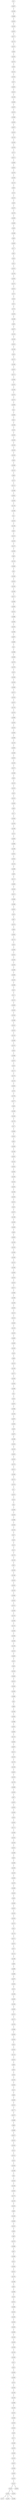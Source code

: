 graph GR{
id_0;
id_1;
id_2;
id_3;
id_4;
id_5;
id_6;
id_7;
id_8;
id_9;
id_10;
id_11;
id_12;
id_13;
id_14;
id_15;
id_16;
id_17;
id_18;
id_19;
id_20;
id_21;
id_22;
id_23;
id_24;
id_25;
id_26;
id_27;
id_28;
id_29;
id_30;
id_31;
id_32;
id_33;
id_34;
id_35;
id_36;
id_37;
id_38;
id_39;
id_40;
id_41;
id_42;
id_43;
id_44;
id_45;
id_46;
id_47;
id_48;
id_49;
id_50;
id_51;
id_52;
id_53;
id_54;
id_55;
id_56;
id_57;
id_58;
id_59;
id_60;
id_61;
id_62;
id_63;
id_64;
id_65;
id_66;
id_67;
id_68;
id_69;
id_70;
id_71;
id_72;
id_73;
id_74;
id_75;
id_76;
id_77;
id_78;
id_79;
id_80;
id_81;
id_82;
id_83;
id_84;
id_85;
id_86;
id_87;
id_88;
id_89;
id_90;
id_91;
id_92;
id_93;
id_94;
id_95;
id_96;
id_97;
id_98;
id_99;
id_100;
id_101;
id_102;
id_103;
id_104;
id_105;
id_106;
id_107;
id_108;
id_109;
id_110;
id_111;
id_112;
id_113;
id_114;
id_115;
id_116;
id_117;
id_118;
id_119;
id_120;
id_121;
id_122;
id_123;
id_124;
id_125;
id_126;
id_127;
id_128;
id_129;
id_130;
id_131;
id_132;
id_133;
id_134;
id_135;
id_136;
id_137;
id_138;
id_139;
id_140;
id_141;
id_142;
id_143;
id_144;
id_145;
id_146;
id_147;
id_148;
id_149;
id_150;
id_151;
id_152;
id_153;
id_154;
id_155;
id_156;
id_157;
id_158;
id_159;
id_160;
id_161;
id_162;
id_163;
id_164;
id_165;
id_166;
id_167;
id_168;
id_169;
id_170;
id_171;
id_172;
id_173;
id_174;
id_175;
id_176;
id_177;
id_178;
id_179;
id_180;
id_181;
id_182;
id_183;
id_184;
id_185;
id_186;
id_187;
id_188;
id_189;
id_190;
id_191;
id_192;
id_193;
id_194;
id_195;
id_196;
id_197;
id_198;
id_199;
id_200;
id_201;
id_202;
id_203;
id_204;
id_205;
id_206;
id_207;
id_208;
id_209;
id_210;
id_211;
id_212;
id_213;
id_214;
id_215;
id_216;
id_217;
id_218;
id_219;
id_220;
id_221;
id_222;
id_223;
id_224;
id_225;
id_226;
id_227;
id_228;
id_229;
id_230;
id_231;
id_232;
id_233;
id_234;
id_235;
id_236;
id_237;
id_238;
id_239;
id_240;
id_241;
id_242;
id_243;
id_244;
id_245;
id_246;
id_247;
id_248;
id_249;
id_250;
id_251;
id_252;
id_253;
id_254;
id_255;
id_256;
id_257;
id_258;
id_259;
id_260;
id_261;
id_262;
id_263;
id_264;
id_265;
id_266;
id_267;
id_268;
id_269;
id_270;
id_271;
id_272;
id_273;
id_274;
id_275;
id_276;
id_277;
id_278;
id_279;
id_280;
id_281;
id_282;
id_283;
id_284;
id_285;
id_286;
id_287;
id_288;
id_289;
id_290;
id_291;
id_292;
id_293;
id_294;
id_295;
id_296;
id_297;
id_298;
id_299;
id_300;
id_301;
id_302;
id_303;
id_304;
id_305;
id_306;
id_307;
id_308;
id_309;
id_310;
id_311;
id_312;
id_313;
id_314;
id_315;
id_316;
id_317;
id_318;
id_319;
id_320;
id_321;
id_322;
id_323;
id_324;
id_325;
id_326;
id_327;
id_328;
id_329;
id_330;
id_331;
id_332;
id_333;
id_334;
id_335;
id_336;
id_337;
id_338;
id_339;
id_340;
id_341;
id_342;
id_343;
id_344;
id_345;
id_346;
id_347;
id_348;
id_349;
id_350;
id_351;
id_352;
id_353;
id_354;
id_355;
id_356;
id_357;
id_358;
id_359;
id_360;
id_361;
id_362;
id_363;
id_364;
id_365;
id_366;
id_367;
id_368;
id_369;
id_370;
id_371;
id_372;
id_373;
id_374;
id_375;
id_376;
id_377;
id_378;
id_379;
id_380;
id_381;
id_382;
id_383;
id_384;
id_385;
id_386;
id_387;
id_388;
id_389;
id_390;
id_391;
id_392;
id_393;
id_394;
id_395;
id_396;
id_397;
id_398;
id_399;
id_400;
id_401;
id_402;
id_403;
id_404;
id_405;
id_406;
id_407;
id_408;
id_409;
id_410;
id_411;
id_412;
id_413;
id_414;
id_415;
id_416;
id_417;
id_418;
id_419;
id_420;
id_421;
id_422;
id_423;
id_424;
id_425;
id_426;
id_427;
id_428;
id_429;
id_430;
id_431;
id_432;
id_433;
id_434;
id_435;
id_436;
id_437;
id_438;
id_439;
id_440;
id_441;
id_442;
id_443;
id_444;
id_445;
id_446;
id_447;
id_448;
id_449;
id_450;
id_451;
id_452;
id_453;
id_454;
id_455;
id_456;
id_457;
id_458;
id_459;
id_460;
id_461;
id_462;
id_463;
id_464;
id_465;
id_466;
id_467;
id_468;
id_469;
id_470;
id_471;
id_472;
id_473;
id_474;
id_475;
id_476;
id_477;
id_478;
id_479;
id_480;
id_481;
id_482;
id_483;
id_484;
id_485;
id_486;
id_487;
id_488;
id_489;
id_490;
id_491;
id_492;
id_493;
id_494;
id_495;
id_496;
id_497;
id_498;
id_499;
id_1--id_497[label=1];
id_497--id_169[label=1];
id_169--id_490[label=1];
id_490--id_453[label=1];
id_453--id_103[label=1];
id_103--id_397[label=1];
id_397--id_277[label=1];
id_277--id_173[label=1];
id_173--id_107[label=1];
id_107--id_48[label=1];
id_48--id_333[label=1];
id_333--id_373[label=1];
id_373--id_36[label=1];
id_36--id_122[label=1];
id_122--id_332[label=1];
id_332--id_57[label=1];
id_57--id_491[label=1];
id_491--id_412[label=1];
id_412--id_129[label=1];
id_129--id_456[label=1];
id_456--id_307[label=1];
id_307--id_313[label=1];
id_313--id_366[label=1];
id_366--id_263[label=1];
id_263--id_457[label=1];
id_457--id_414[label=1];
id_414--id_110[label=1];
id_110--id_164[label=1];
id_164--id_479[label=1];
id_479--id_72[label=1];
id_72--id_417[label=1];
id_417--id_464[label=1];
id_464--id_401[label=1];
id_401--id_370[label=1];
id_370--id_165[label=1];
id_165--id_115[label=1];
id_115--id_83[label=1];
id_83--id_10[label=1];
id_10--id_215[label=1];
id_215--id_59[label=1];
id_59--id_167[label=1];
id_167--id_276[label=1];
id_276--id_260[label=1];
id_260--id_495[label=1];
id_495--id_49[label=1];
id_49--id_298[label=1];
id_298--id_84[label=1];
id_84--id_463[label=1];
id_463--id_77[label=1];
id_77--id_91[label=1];
id_91--id_35[label=1];
id_35--id_31[label=1];
id_31--id_347[label=1];
id_347--id_278[label=1];
id_278--id_392[label=1];
id_392--id_157[label=1];
id_157--id_421[label=1];
id_421--id_75[label=1];
id_75--id_44[label=1];
id_44--id_51[label=1];
id_51--id_70[label=1];
id_70--id_203[label=1];
id_203--id_248[label=1];
id_248--id_90[label=1];
id_90--id_327[label=1];
id_327--id_143[label=1];
id_143--id_104[label=1];
id_104--id_451[label=1];
id_451--id_128[label=1];
id_128--id_54[label=1];
id_54--id_137[label=1];
id_137--id_180[label=1];
id_180--id_267[label=1];
id_267--id_271[label=1];
id_271--id_394[label=1];
id_394--id_187[label=1];
id_187--id_100[label=1];
id_100--id_475[label=1];
id_475--id_472[label=1];
id_472--id_383[label=1];
id_383--id_4[label=1];
id_4--id_385[label=1];
id_385--id_61[label=1];
id_61--id_236[label=1];
id_236--id_29[label=1];
id_29--id_182[label=1];
id_182--id_250[label=1];
id_250--id_145[label=1];
id_145--id_316[label=1];
id_316--id_220[label=1];
id_220--id_94[label=1];
id_94--id_269[label=1];
id_269--id_141[label=1];
id_141--id_60[label=1];
id_60--id_73[label=1];
id_73--id_121[label=1];
id_121--id_348[label=1];
id_348--id_481[label=1];
id_481--id_205[label=1];
id_205--id_118[label=1];
id_118--id_186[label=1];
id_186--id_2[label=1];
id_2--id_252[label=1];
id_252--id_136[label=1];
id_136--id_82[label=1];
id_82--id_312[label=1];
id_312--id_243[label=1];
id_243--id_147[label=1];
id_147--id_356[label=1];
id_356--id_65[label=1];
id_65--id_116[label=1];
id_116--id_384[label=1];
id_384--id_0[label=1];
id_0--id_330[label=1];
id_330--id_423[label=1];
id_423--id_150[label=1];
id_150--id_190[label=1];
id_190--id_217[label=1];
id_217--id_458[label=1];
id_458--id_395[label=1];
id_395--id_222[label=1];
id_222--id_488[label=1];
id_488--id_200[label=1];
id_200--id_235[label=1];
id_235--id_338[label=1];
id_338--id_487[label=1];
id_487--id_480[label=1];
id_480--id_3[label=1];
id_3--id_398[label=1];
id_398--id_206[label=1];
id_206--id_270[label=1];
id_270--id_379[label=1];
id_379--id_23[label=1];
id_23--id_328[label=1];
id_328--id_234[label=1];
id_234--id_306[label=1];
id_306--id_471[label=1];
id_471--id_324[label=1];
id_324--id_247[label=1];
id_247--id_176[label=1];
id_176--id_374[label=1];
id_374--id_399[label=1];
id_399--id_335[label=1];
id_335--id_223[label=1];
id_223--id_365[label=1];
id_365--id_299[label=1];
id_299--id_133[label=1];
id_133--id_382[label=1];
id_382--id_346[label=1];
id_346--id_352[label=1];
id_352--id_105[label=1];
id_105--id_227[label=1];
id_227--id_358[label=1];
id_358--id_64[label=1];
id_64--id_152[label=1];
id_152--id_232[label=1];
id_232--id_33[label=1];
id_33--id_315[label=1];
id_315--id_393[label=1];
id_393--id_95[label=1];
id_95--id_17[label=1];
id_17--id_364[label=1];
id_364--id_478[label=1];
id_478--id_199[label=1];
id_199--id_74[label=1];
id_74--id_483[label=1];
id_483--id_486[label=1];
id_486--id_196[label=1];
id_196--id_361[label=1];
id_361--id_381[label=1];
id_381--id_124[label=1];
id_124--id_368[label=1];
id_368--id_99[label=1];
id_99--id_111[label=1];
id_111--id_485[label=1];
id_485--id_244[label=1];
id_244--id_411[label=1];
id_411--id_469[label=1];
id_469--id_288[label=1];
id_288--id_391[label=1];
id_391--id_43[label=1];
id_43--id_87[label=1];
id_87--id_473[label=1];
id_473--id_69[label=1];
id_69--id_482[label=1];
id_482--id_172[label=1];
id_172--id_55[label=1];
id_55--id_300[label=1];
id_300--id_341[label=1];
id_341--id_183[label=1];
id_183--id_255[label=1];
id_255--id_289[label=1];
id_289--id_409[label=1];
id_409--id_163[label=1];
id_163--id_296[label=1];
id_296--id_52[label=1];
id_52--id_11[label=1];
id_11--id_151[label=1];
id_151--id_493[label=1];
id_493--id_435[label=1];
id_435--id_354[label=1];
id_354--id_208[label=1];
id_208--id_161[label=1];
id_161--id_322[label=1];
id_322--id_125[label=1];
id_125--id_209[label=1];
id_209--id_197[label=1];
id_197--id_50[label=1];
id_50--id_499[label=1];
id_499--id_357[label=1];
id_357--id_20[label=1];
id_20--id_117[label=1];
id_117--id_274[label=1];
id_274--id_123[label=1];
id_123--id_462[label=1];
id_462--id_78[label=1];
id_78--id_378[label=1];
id_378--id_477[label=1];
id_477--id_58[label=1];
id_58--id_166[label=1];
id_166--id_194[label=1];
id_194--id_179[label=1];
id_179--id_27[label=1];
id_27--id_484[label=1];
id_484--id_441[label=1];
id_441--id_62[label=1];
id_62--id_429[label=1];
id_429--id_146[label=1];
id_146--id_281[label=1];
id_281--id_142[label=1];
id_142--id_452[label=1];
id_452--id_295[label=1];
id_295--id_230[label=1];
id_230--id_224[label=1];
id_224--id_202[label=1];
id_202--id_158[label=1];
id_158--id_320[label=1];
id_320--id_231[label=1];
id_231--id_45[label=1];
id_45--id_437[label=1];
id_437--id_138[label=1];
id_138--id_240[label=1];
id_240--id_440[label=1];
id_440--id_46[label=1];
id_46--id_403[label=1];
id_403--id_130[label=1];
id_130--id_155[label=1];
id_155--id_359[label=1];
id_359--id_249[label=1];
id_249--id_131[label=1];
id_131--id_238[label=1];
id_238--id_304[label=1];
id_304--id_310[label=1];
id_310--id_415[label=1];
id_415--id_317[label=1];
id_317--id_406[label=1];
id_406--id_198[label=1];
id_198--id_239[label=1];
id_239--id_245[label=1];
id_245--id_212[label=1];
id_212--id_214[label=1];
id_214--id_445[label=1];
id_445--id_119[label=1];
id_119--id_253[label=1];
id_253--id_460[label=1];
id_460--id_459[label=1];
id_459--id_226[label=1];
id_226--id_18[label=1];
id_18--id_98[label=1];
id_98--id_213[label=1];
id_213--id_139[label=1];
id_139--id_377[label=1];
id_377--id_256[label=1];
id_256--id_345[label=1];
id_345--id_268[label=1];
id_268--id_5[label=1];
id_5--id_26[label=1];
id_26--id_287[label=1];
id_287--id_496[label=1];
id_496--id_156[label=1];
id_156--id_387[label=1];
id_387--id_363[label=1];
id_363--id_39[label=1];
id_39--id_407[label=1];
id_407--id_188[label=1];
id_188--id_425[label=1];
id_425--id_219[label=1];
id_219--id_402[label=1];
id_402--id_325[label=1];
id_325--id_275[label=1];
id_275--id_311[label=1];
id_311--id_349[label=1];
id_349--id_272[label=1];
id_272--id_474[label=1];
id_474--id_7[label=1];
id_7--id_207[label=1];
id_207--id_16[label=1];
id_16--id_6[label=1];
id_6--id_449[label=1];
id_449--id_419[label=1];
id_419--id_388[label=1];
id_388--id_420[label=1];
id_420--id_154[label=1];
id_154--id_47[label=1];
id_47--id_30[label=1];
id_30--id_13[label=1];
id_13--id_12[label=1];
id_12--id_175[label=1];
id_175--id_120[label=1];
id_120--id_81[label=1];
id_81--id_229[label=1];
id_229--id_148[label=1];
id_148--id_410[label=1];
id_410--id_292[label=1];
id_292--id_216[label=1];
id_216--id_360[label=1];
id_360--id_432[label=1];
id_432--id_337[label=1];
id_337--id_326[label=1];
id_326--id_153[label=1];
id_153--id_336[label=1];
id_336--id_132[label=1];
id_132--id_340[label=1];
id_340--id_436[label=1];
id_436--id_258[label=1];
id_258--id_159[label=1];
id_159--id_314[label=1];
id_314--id_465[label=1];
id_465--id_25[label=1];
id_25--id_56[label=1];
id_56--id_334[label=1];
id_334--id_404[label=1];
id_404--id_413[label=1];
id_413--id_204[label=1];
id_204--id_439[label=1];
id_439--id_380[label=1];
id_380--id_9[label=1];
id_9--id_68[label=1];
id_68--id_339[label=1];
id_339--id_450[label=1];
id_450--id_498[label=1];
id_498--id_301[label=1];
id_301--id_405[label=1];
id_405--id_113[label=1];
id_113--id_282[label=1];
id_282--id_467[label=1];
id_467--id_211[label=1];
id_211--id_210[label=1];
id_210--id_170[label=1];
id_170--id_218[label=1];
id_218--id_461[label=1];
id_461--id_233[label=1];
id_233--id_178[label=1];
id_178--id_369[label=1];
id_369--id_303[label=1];
id_303--id_97[label=1];
id_97--id_367[label=1];
id_367--id_302[label=1];
id_302--id_426[label=1];
id_426--id_34[label=1];
id_34--id_262[label=1];
id_262--id_171[label=1];
id_171--id_428[label=1];
id_428--id_162[label=1];
id_162--id_318[label=1];
id_318--id_431[label=1];
id_431--id_438[label=1];
id_438--id_63[label=1];
id_63--id_266[label=1];
id_266--id_259[label=1];
id_259--id_319[label=1];
id_319--id_264[label=1];
id_264--id_470[label=1];
id_470--id_448[label=1];
id_448--id_424[label=1];
id_424--id_38[label=1];
id_38--id_284[label=1];
id_284--id_201[label=1];
id_201--id_225[label=1];
id_225--id_254[label=1];
id_254--id_372[label=1];
id_372--id_41[label=1];
id_41--id_174[label=1];
id_174--id_371[label=1];
id_371--id_257[label=1];
id_257--id_37[label=1];
id_37--id_112[label=1];
id_112--id_108[label=1];
id_108--id_88[label=1];
id_88--id_489[label=1];
id_489--id_408[label=1];
id_408--id_297[label=1];
id_297--id_454[label=1];
id_454--id_32[label=1];
id_32--id_109[label=1];
id_109--id_283[label=1];
id_283--id_106[label=1];
id_106--id_305[label=1];
id_305--id_221[label=1];
id_221--id_127[label=1];
id_127--id_376[label=1];
id_376--id_389[label=1];
id_389--id_293[label=1];
id_293--id_343[label=1];
id_343--id_42[label=1];
id_42--id_342[label=1];
id_342--id_114[label=1];
id_114--id_422[label=1];
id_422--id_80[label=1];
id_80--id_93[label=1];
id_93--id_40[label=1];
id_40--id_192[label=1];
id_192--id_362[label=1];
id_362--id_15[label=1];
id_15--id_66[label=1];
id_66--id_285[label=1];
id_285--id_331[label=1];
id_331--id_177[label=1];
id_177--id_237[label=1];
id_237--id_468[label=1];
id_468--id_86[label=1];
id_86--id_466[label=1];
id_466--id_427[label=1];
id_427--id_241[label=1];
id_241--id_355[label=1];
id_355--id_14[label=1];
id_14--id_321[label=1];
id_321--id_24[label=1];
id_24--id_434[label=1];
id_434--id_168[label=1];
id_168--id_8[label=1];
id_8--id_443[label=1];
id_443--id_228[label=1];
id_228--id_492[label=1];
id_492--id_273[label=1];
id_273--id_135[label=1];
id_135--id_416[label=1];
id_416--id_89[label=1];
id_89--id_184[label=1];
id_184--id_400[label=1];
id_400--id_191[label=1];
id_191--id_96[label=1];
id_96--id_85[label=1];
id_85--id_375[label=1];
id_375--id_308[label=1];
id_308--id_67[label=1];
id_67--id_309[label=1];
id_309--id_22[label=1];
id_22--id_444[label=1];
id_444--id_251[label=1];
id_251--id_279[label=1];
id_279--id_189[label=1];
id_189--id_92[label=1];
id_92--id_390[label=1];
id_390--id_19[label=1];
id_19--id_351[label=1];
id_351--id_286[label=1];
id_286--id_242[label=1];
id_242--id_185[label=1];
id_185--id_344[label=1];
id_344--id_265[label=1];
id_265--id_290[label=1];
id_290--id_144[label=1];
id_144--id_418[label=1];
id_418--id_329[label=1];
id_329--id_134[label=1];
id_134--id_160[label=1];
id_160--id_21[label=1];
id_21--id_53[label=1];
id_53--id_430[label=1];
id_430--id_280[label=1];
id_280--id_76[label=1];
id_76--id_195[label=1];
id_195--id_140[label=1];
id_140--id_126[label=1];
id_126--id_386[label=1];
id_386--id_149[label=1];
id_149--id_181[label=1];
id_181--id_446[label=1];
id_446--id_353[label=1];
id_353--id_442[label=1];
id_442--id_28[label=1];
id_28--id_71[label=1];
id_71--id_246[label=1];
id_246--id_476[label=1];
id_476--id_294[label=1];
id_294--id_102[label=1];
id_102--id_447[label=1];
id_447--id_350[label=1];
id_350--id_455[label=1];
id_455--id_323[label=1];
id_323--id_101[label=1];
id_101--id_494[label=1];
id_101--id_261[label=1];
id_261--id_291[label=1];
id_291--id_193[label=1];
id_291--id_396[label=1];
id_291--id_79[label=1];
id_261--id_433[label=1];
}